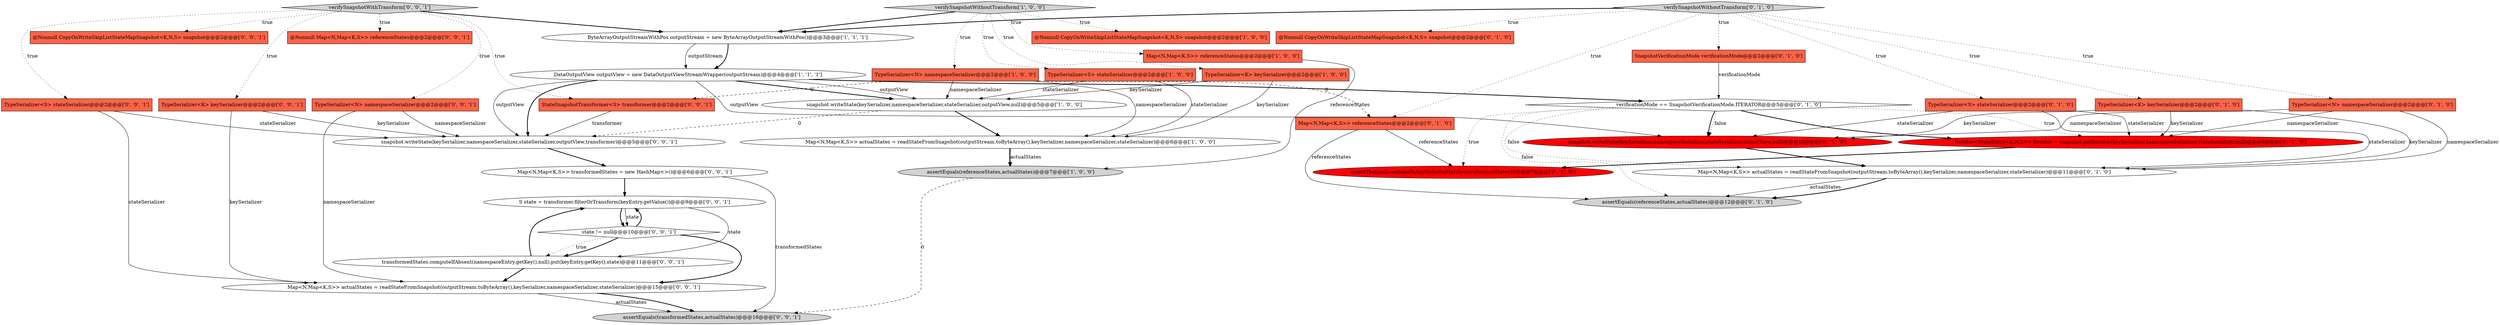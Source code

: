 digraph {
33 [style = filled, label = "Map<N,Map<K,S>> actualStates = readStateFromSnapshot(outputStream.toByteArray(),keySerializer,namespaceSerializer,stateSerializer)@@@15@@@['0', '0', '1']", fillcolor = white, shape = ellipse image = "AAA0AAABBB3BBB"];
26 [style = filled, label = "@Nonnull CopyOnWriteSkipListStateMapSnapshot<K,N,S> snapshot@@@2@@@['0', '0', '1']", fillcolor = tomato, shape = box image = "AAA0AAABBB3BBB"];
3 [style = filled, label = "@Nonnull CopyOnWriteSkipListStateMapSnapshot<K,N,S> snapshot@@@2@@@['1', '0', '0']", fillcolor = tomato, shape = box image = "AAA0AAABBB1BBB"];
4 [style = filled, label = "verifySnapshotWithoutTransform['1', '0', '0']", fillcolor = lightgray, shape = diamond image = "AAA0AAABBB1BBB"];
5 [style = filled, label = "assertEquals(referenceStates,actualStates)@@@7@@@['1', '0', '0']", fillcolor = lightgray, shape = ellipse image = "AAA0AAABBB1BBB"];
27 [style = filled, label = "TypeSerializer<K> keySerializer@@@2@@@['0', '0', '1']", fillcolor = tomato, shape = box image = "AAA0AAABBB3BBB"];
20 [style = filled, label = "snapshot.writeState(keySerializer,namespaceSerializer,stateSerializer,outputView,null)@@@10@@@['0', '1', '0']", fillcolor = red, shape = ellipse image = "AAA1AAABBB2BBB"];
30 [style = filled, label = "state != null@@@10@@@['0', '0', '1']", fillcolor = white, shape = diamond image = "AAA0AAABBB3BBB"];
7 [style = filled, label = "ByteArrayOutputStreamWithPos outputStream = new ByteArrayOutputStreamWithPos()@@@3@@@['1', '1', '1']", fillcolor = white, shape = ellipse image = "AAA0AAABBB1BBB"];
29 [style = filled, label = "snapshot.writeState(keySerializer,namespaceSerializer,stateSerializer,outputView,transformer)@@@5@@@['0', '0', '1']", fillcolor = white, shape = ellipse image = "AAA0AAABBB3BBB"];
23 [style = filled, label = "Iterator<StateEntry<K,N,S>> iterator = snapshot.getIterator(keySerializer,namespaceSerializer,stateSerializer,null)@@@6@@@['0', '1', '0']", fillcolor = red, shape = ellipse image = "AAA1AAABBB2BBB"];
34 [style = filled, label = "@Nonnull Map<N,Map<K,S>> referenceStates@@@2@@@['0', '0', '1']", fillcolor = tomato, shape = box image = "AAA0AAABBB3BBB"];
32 [style = filled, label = "S state = transformer.filterOrTransform(keyEntry.getValue())@@@9@@@['0', '0', '1']", fillcolor = white, shape = ellipse image = "AAA0AAABBB3BBB"];
14 [style = filled, label = "verificationMode == SnapshotVerificationMode.ITERATOR@@@5@@@['0', '1', '0']", fillcolor = white, shape = diamond image = "AAA0AAABBB2BBB"];
16 [style = filled, label = "SnapshotVerificationMode verificationMode@@@2@@@['0', '1', '0']", fillcolor = tomato, shape = box image = "AAA0AAABBB2BBB"];
6 [style = filled, label = "Map<N,Map<K,S>> actualStates = readStateFromSnapshot(outputStream.toByteArray(),keySerializer,namespaceSerializer,stateSerializer)@@@6@@@['1', '0', '0']", fillcolor = white, shape = ellipse image = "AAA0AAABBB1BBB"];
2 [style = filled, label = "Map<N,Map<K,S>> referenceStates@@@2@@@['1', '0', '0']", fillcolor = tomato, shape = box image = "AAA0AAABBB1BBB"];
9 [style = filled, label = "snapshot.writeState(keySerializer,namespaceSerializer,stateSerializer,outputView,null)@@@5@@@['1', '0', '0']", fillcolor = white, shape = ellipse image = "AAA0AAABBB1BBB"];
22 [style = filled, label = "Map<N,Map<K,S>> actualStates = readStateFromSnapshot(outputStream.toByteArray(),keySerializer,namespaceSerializer,stateSerializer)@@@11@@@['0', '1', '0']", fillcolor = white, shape = ellipse image = "AAA0AAABBB2BBB"];
24 [style = filled, label = "TypeSerializer<N> namespaceSerializer@@@2@@@['0', '0', '1']", fillcolor = tomato, shape = box image = "AAA0AAABBB3BBB"];
0 [style = filled, label = "TypeSerializer<K> keySerializer@@@2@@@['1', '0', '0']", fillcolor = tomato, shape = box image = "AAA0AAABBB1BBB"];
1 [style = filled, label = "TypeSerializer<S> stateSerializer@@@2@@@['1', '0', '0']", fillcolor = tomato, shape = box image = "AAA0AAABBB1BBB"];
25 [style = filled, label = "Map<N,Map<K,S>> transformedStates = new HashMap<>()@@@6@@@['0', '0', '1']", fillcolor = white, shape = ellipse image = "AAA0AAABBB3BBB"];
8 [style = filled, label = "TypeSerializer<N> namespaceSerializer@@@2@@@['1', '0', '0']", fillcolor = tomato, shape = box image = "AAA1AAABBB1BBB"];
19 [style = filled, label = "verifySnapshotWithoutTransform['0', '1', '0']", fillcolor = lightgray, shape = diamond image = "AAA0AAABBB2BBB"];
21 [style = filled, label = "Map<N,Map<K,S>> referenceStates@@@2@@@['0', '1', '0']", fillcolor = tomato, shape = box image = "AAA1AAABBB2BBB"];
36 [style = filled, label = "transformedStates.computeIfAbsent(namespaceEntry.getKey(),null).put(keyEntry.getKey(),state)@@@11@@@['0', '0', '1']", fillcolor = white, shape = ellipse image = "AAA0AAABBB3BBB"];
35 [style = filled, label = "TypeSerializer<S> stateSerializer@@@2@@@['0', '0', '1']", fillcolor = tomato, shape = box image = "AAA0AAABBB3BBB"];
13 [style = filled, label = "assertThat(null,containsInAnyOrder(toMatchers(referenceStates)))@@@7@@@['0', '1', '0']", fillcolor = red, shape = ellipse image = "AAA1AAABBB2BBB"];
15 [style = filled, label = "TypeSerializer<N> namespaceSerializer@@@2@@@['0', '1', '0']", fillcolor = tomato, shape = box image = "AAA0AAABBB2BBB"];
10 [style = filled, label = "DataOutputView outputView = new DataOutputViewStreamWrapper(outputStream)@@@4@@@['1', '1', '1']", fillcolor = white, shape = ellipse image = "AAA0AAABBB1BBB"];
12 [style = filled, label = "assertEquals(referenceStates,actualStates)@@@12@@@['0', '1', '0']", fillcolor = lightgray, shape = ellipse image = "AAA0AAABBB2BBB"];
31 [style = filled, label = "assertEquals(transformedStates,actualStates)@@@16@@@['0', '0', '1']", fillcolor = lightgray, shape = ellipse image = "AAA0AAABBB3BBB"];
28 [style = filled, label = "verifySnapshotWithTransform['0', '0', '1']", fillcolor = lightgray, shape = diamond image = "AAA0AAABBB3BBB"];
11 [style = filled, label = "TypeSerializer<S> stateSerializer@@@2@@@['0', '1', '0']", fillcolor = tomato, shape = box image = "AAA0AAABBB2BBB"];
37 [style = filled, label = "StateSnapshotTransformer<S> transformer@@@2@@@['0', '0', '1']", fillcolor = tomato, shape = box image = "AAA0AAABBB3BBB"];
18 [style = filled, label = "TypeSerializer<K> keySerializer@@@2@@@['0', '1', '0']", fillcolor = tomato, shape = box image = "AAA0AAABBB2BBB"];
17 [style = filled, label = "@Nonnull CopyOnWriteSkipListStateMapSnapshot<K,N,S> snapshot@@@2@@@['0', '1', '0']", fillcolor = tomato, shape = box image = "AAA0AAABBB2BBB"];
4->1 [style = dotted, label="true"];
28->35 [style = dotted, label="true"];
10->20 [style = solid, label="outputView"];
30->36 [style = bold, label=""];
36->33 [style = bold, label=""];
9->6 [style = bold, label=""];
11->22 [style = solid, label="stateSerializer"];
0->6 [style = solid, label="keySerializer"];
23->13 [style = bold, label=""];
19->11 [style = dotted, label="true"];
7->10 [style = solid, label="outputStream"];
33->31 [style = solid, label="actualStates"];
15->20 [style = solid, label="namespaceSerializer"];
27->33 [style = solid, label="keySerializer"];
14->20 [style = dotted, label="false"];
28->27 [style = dotted, label="true"];
14->20 [style = bold, label=""];
1->9 [style = solid, label="stateSerializer"];
8->6 [style = solid, label="namespaceSerializer"];
18->22 [style = solid, label="keySerializer"];
10->14 [style = bold, label=""];
19->17 [style = dotted, label="true"];
4->0 [style = dotted, label="true"];
0->9 [style = solid, label="keySerializer"];
19->21 [style = dotted, label="true"];
24->33 [style = solid, label="namespaceSerializer"];
28->24 [style = dotted, label="true"];
18->20 [style = solid, label="keySerializer"];
35->29 [style = solid, label="stateSerializer"];
35->33 [style = solid, label="stateSerializer"];
28->37 [style = dotted, label="true"];
16->14 [style = solid, label="verificationMode"];
28->34 [style = dotted, label="true"];
4->2 [style = dotted, label="true"];
1->6 [style = solid, label="stateSerializer"];
10->9 [style = solid, label="outputView"];
22->12 [style = solid, label="actualStates"];
30->33 [style = bold, label=""];
14->22 [style = dotted, label="false"];
19->18 [style = dotted, label="true"];
30->32 [style = bold, label=""];
14->23 [style = dotted, label="true"];
19->15 [style = dotted, label="true"];
32->30 [style = bold, label=""];
6->5 [style = solid, label="actualStates"];
18->23 [style = solid, label="keySerializer"];
4->7 [style = bold, label=""];
32->30 [style = solid, label="state"];
30->36 [style = dotted, label="true"];
6->5 [style = bold, label=""];
15->23 [style = solid, label="namespaceSerializer"];
4->3 [style = dotted, label="true"];
14->23 [style = bold, label=""];
21->12 [style = solid, label="referenceStates"];
5->31 [style = dashed, label="0"];
10->9 [style = bold, label=""];
27->29 [style = solid, label="keySerializer"];
25->31 [style = solid, label="transformedStates"];
11->20 [style = solid, label="stateSerializer"];
8->37 [style = dashed, label="0"];
7->10 [style = bold, label=""];
2->5 [style = solid, label="referenceStates"];
8->9 [style = solid, label="namespaceSerializer"];
25->32 [style = bold, label=""];
28->7 [style = bold, label=""];
4->8 [style = dotted, label="true"];
29->25 [style = bold, label=""];
36->32 [style = bold, label=""];
8->21 [style = dashed, label="0"];
10->29 [style = solid, label="outputView"];
14->13 [style = dotted, label="true"];
15->22 [style = solid, label="namespaceSerializer"];
21->13 [style = solid, label="referenceStates"];
20->22 [style = bold, label=""];
14->12 [style = dotted, label="false"];
11->23 [style = solid, label="stateSerializer"];
9->29 [style = dashed, label="0"];
10->29 [style = bold, label=""];
24->29 [style = solid, label="namespaceSerializer"];
22->12 [style = bold, label=""];
28->26 [style = dotted, label="true"];
19->16 [style = dotted, label="true"];
33->31 [style = bold, label=""];
37->29 [style = solid, label="transformer"];
32->36 [style = solid, label="state"];
19->7 [style = bold, label=""];
}
